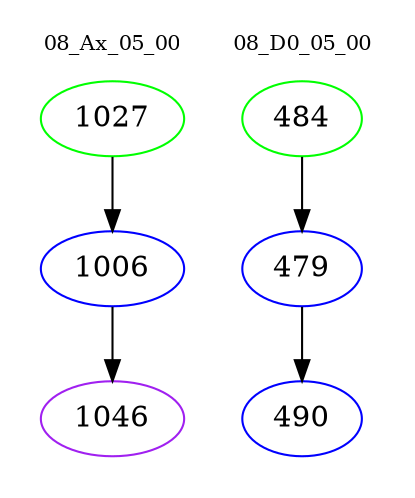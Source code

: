 digraph{
subgraph cluster_0 {
color = white
label = "08_Ax_05_00";
fontsize=10;
T0_1027 [label="1027", color="green"]
T0_1027 -> T0_1006 [color="black"]
T0_1006 [label="1006", color="blue"]
T0_1006 -> T0_1046 [color="black"]
T0_1046 [label="1046", color="purple"]
}
subgraph cluster_1 {
color = white
label = "08_D0_05_00";
fontsize=10;
T1_484 [label="484", color="green"]
T1_484 -> T1_479 [color="black"]
T1_479 [label="479", color="blue"]
T1_479 -> T1_490 [color="black"]
T1_490 [label="490", color="blue"]
}
}
